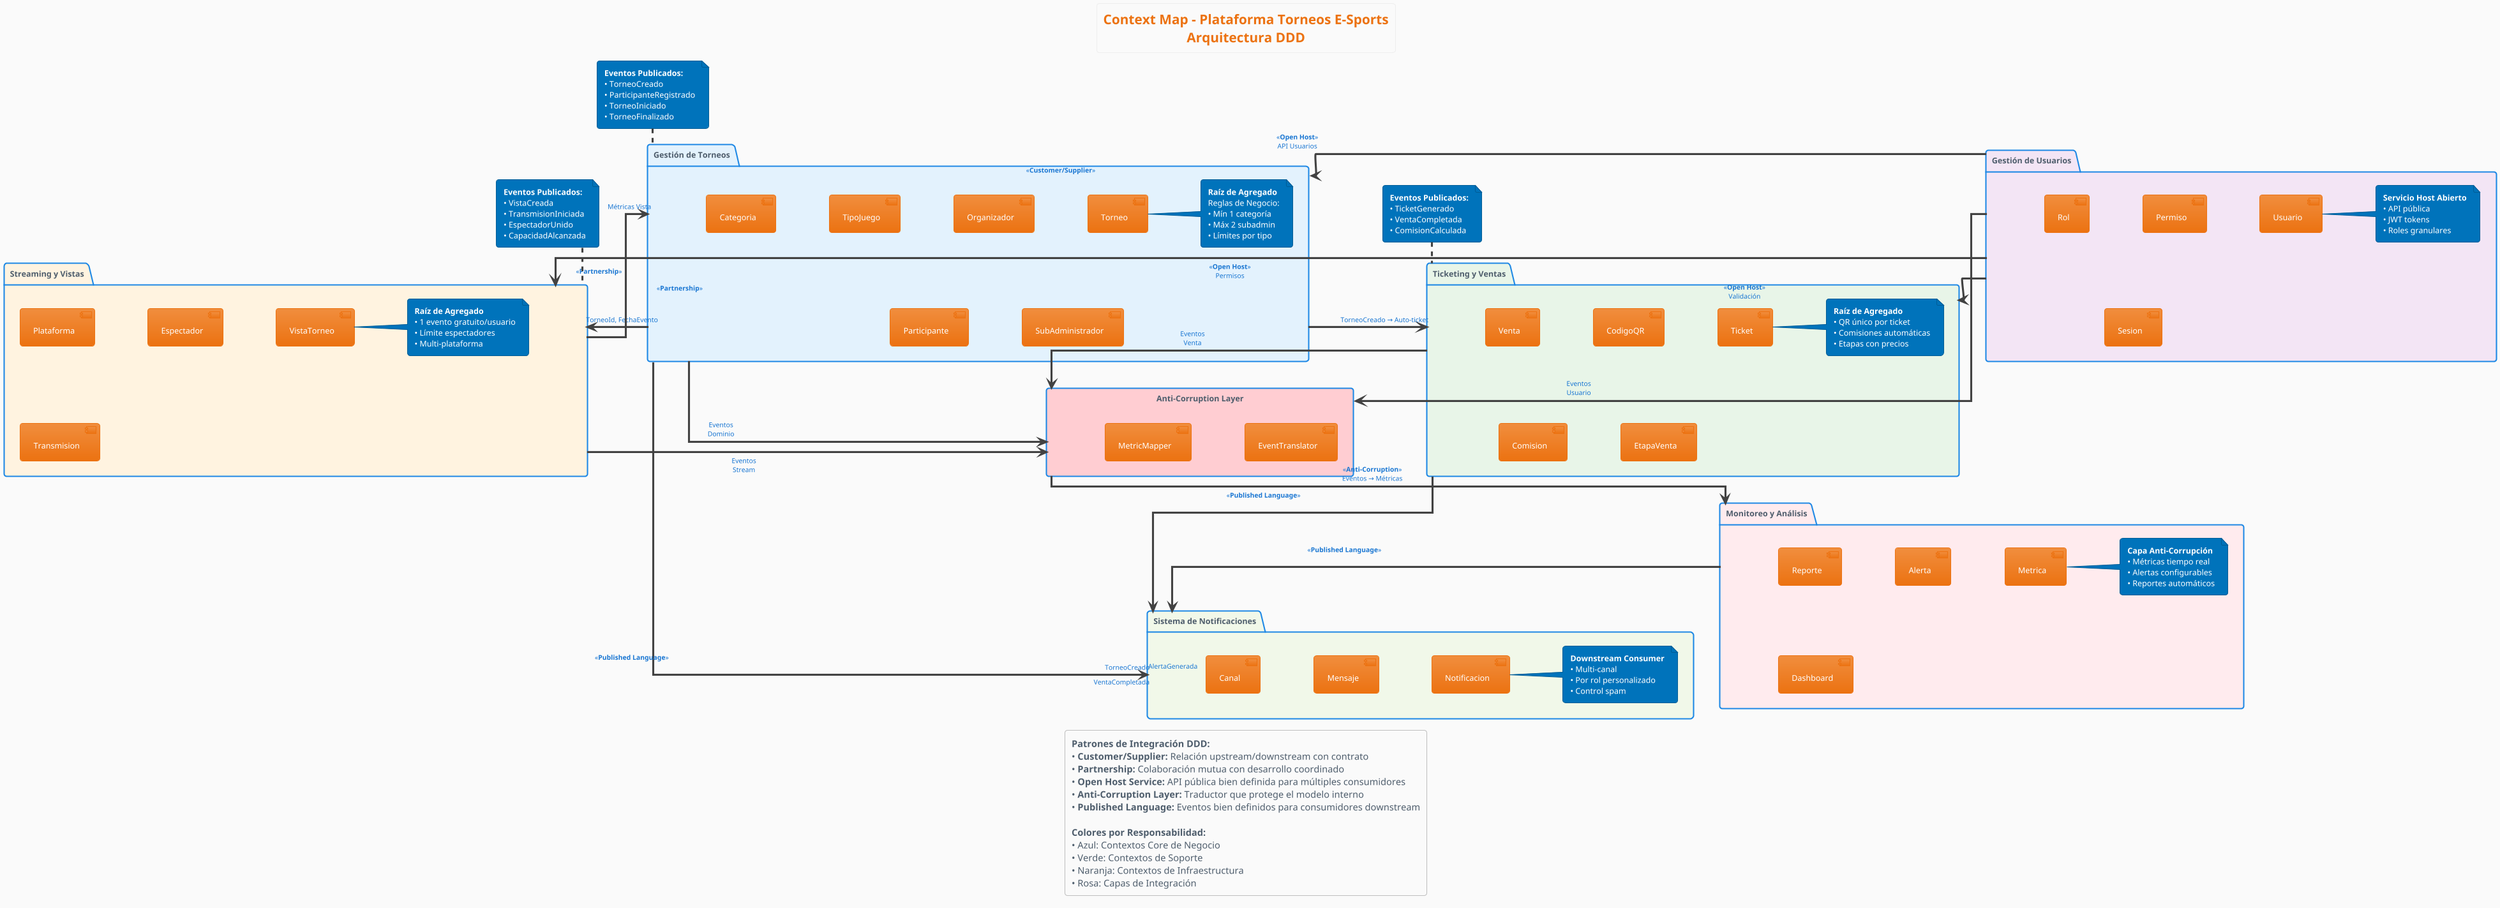 @startuml ContextMapTorneosESports

!theme aws-orange
skinparam backgroundColor #FAFAFA
skinparam defaultFontSize 12
skinparam packageBackgroundColor #E8F4FD
skinparam packageBorderColor #1E88E5
skinparam arrowColor #424242
skinparam arrowFontColor #1976D2
skinparam arrowFontSize 10
skinparam linetype ortho
skinparam nodesep 80
skinparam ranksep 60

title Context Map - Plataforma Torneos E-Sports\nArquitectura DDD

' Definición de contextos con colores específicos
package "Gestión de Torneos" as GT #E3F2FD {
  [Torneo] as T
  [Categoria] as CAT
  [TipoJuego] as TJ
  [Organizador] as ORG
  [Participante] as PART
  [SubAdministrador] as SUBADM
  
  note right of T
    **Raíz de Agregado**
    Reglas de Negocio:
    • Mín 1 categoría
    • Máx 2 subadmin
    • Límites por tipo
  end note
}

package "Ticketing y Ventas" as TV #E8F5E8 {
  [Ticket] as TIC
  [Venta] as VEN
  [CodigoQR] as QR
  [Comision] as COM
  [EtapaVenta] as EV
  
  note right of TIC
    **Raíz de Agregado**
    • QR único por ticket
    • Comisiones automáticas
    • Etapas con precios
  end note
}

package "Streaming y Vistas" as SV #FFF3E0 {
  [VistaTorneo] as VT
  [Plataforma] as PLAT
  [Espectador] as ESP
  [Transmision] as TRANS
  
  note right of VT
    **Raíz de Agregado**
    • 1 evento gratuito/usuario
    • Límite espectadores
    • Multi-plataforma
  end note
}

package "Gestión de Usuarios" as GU #F3E5F5 {
  [Usuario] as USU
  [Rol] as ROL
  [Permiso] as PERM
  [Sesion] as SES
  
  note right of USU
    **Servicio Host Abierto**
    • API pública
    • JWT tokens
    • Roles granulares
  end note
}

package "Monitoreo y Análisis" as MON #FFEBEE {
  [Metrica] as MET
  [Reporte] as REP
  [Alerta] as ALERT
  [Dashboard] as DASH
  
  note right of MET
    **Capa Anti-Corrupción**
    • Métricas tiempo real
    • Alertas configurables
    • Reportes automáticos
  end note
}

package "Sistema de Notificaciones" as NOT #F1F8E9 {
  [Notificacion] as NOTIF
  [Mensaje] as MSG
  [Canal] as CANAL
  
  note right of NOTIF
    **Downstream Consumer**
    • Multi-canal
    • Por rol personalizado
    • Control spam
  end note
}

' Capa Anti-Corrupción explícita
rectangle "Anti-Corruption Layer" as ACL #FFCDD2 {
  [EventTranslator] as ETRANS
  [MetricMapper] as MMAP
}

' Posicionamiento manual de contextos
GT -right-> TV : <<**Customer/Supplier**>>\n"TorneoCreado → Auto-ticket"

GT -down-> SV : <<**Partnership**>>\n"TorneoId, FechaEvento"
SV -up-> GT : <<**Partnership**>>\n"Métricas Vista"

' Open Host Service - Usuario como servicio central en la parte superior
GU -down-> GT : <<**Open Host**>>\nAPI Usuarios
GU -down-> TV : <<**Open Host**>>\nValidación  
GU -down-> SV : <<**Open Host**>>\nPermisos

' Anti-Corruption Layer con líneas directas
GT -down-> ACL : "Eventos\nDominio"
TV -down-> ACL : "Eventos\nVenta"  
SV -down-> ACL : "Eventos\nStream"
GU -down-> ACL : "Eventos\nUsuario"

ACL -down-> MON : <<**Anti-Corruption**>>\nEventos → Métricas

' Published Language con líneas más limpias
GT -down-> NOT : <<**Published Language**>>\n"TorneoCreado"
TV -down-> NOT : <<**Published Language**>>\n"VentaCompletada"
MON -down-> NOT : <<**Published Language**>>\n"AlertaGenerada"

' Eventos publicados por cada contexto
note top of GT
  **Eventos Publicados:**
  • TorneoCreado
  • ParticipanteRegistrado
  • TorneoIniciado
  • TorneoFinalizado
end note

note top of TV
  **Eventos Publicados:**
  • TicketGenerado
  • VentaCompletada
  • ComisionCalculada
end note

note top of SV
  **Eventos Publicados:**
  • VistaCreada
  • TransmisionIniciada
  • EspectadorUnido
  • CapacidadAlcanzada
end note

' Leyenda de patrones
legend bottom
  **Patrones de Integración DDD:**
  • **Customer/Supplier:** Relación upstream/downstream con contrato
  • **Partnership:** Colaboración mutua con desarrollo coordinado
  • **Open Host Service:** API pública bien definida para múltiples consumidores
  • **Anti-Corruption Layer:** Traductor que protege el modelo interno
  • **Published Language:** Eventos bien definidos para consumidores downstream
  
  **Colores por Responsabilidad:**
  • Azul: Contextos Core de Negocio
  • Verde: Contextos de Soporte
  • Naranja: Contextos de Infraestructura
  • Rosa: Capas de Integración
end legend

@enduml
